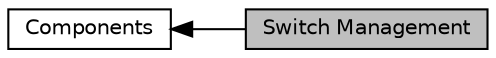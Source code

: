 digraph "Switch Management"
{
  edge [fontname="Helvetica",fontsize="10",labelfontname="Helvetica",labelfontsize="10"];
  node [fontname="Helvetica",fontsize="10",shape=record];
  rankdir=LR;
  Node0 [label="Switch Management",height=0.2,width=0.4,color="black", fillcolor="grey75", style="filled", fontcolor="black"];
  Node1 [label="Components",height=0.2,width=0.4,color="black", fillcolor="white", style="filled",URL="$group__compnt.html"];
  Node1->Node0 [shape=plaintext, dir="back", style="solid"];
}
